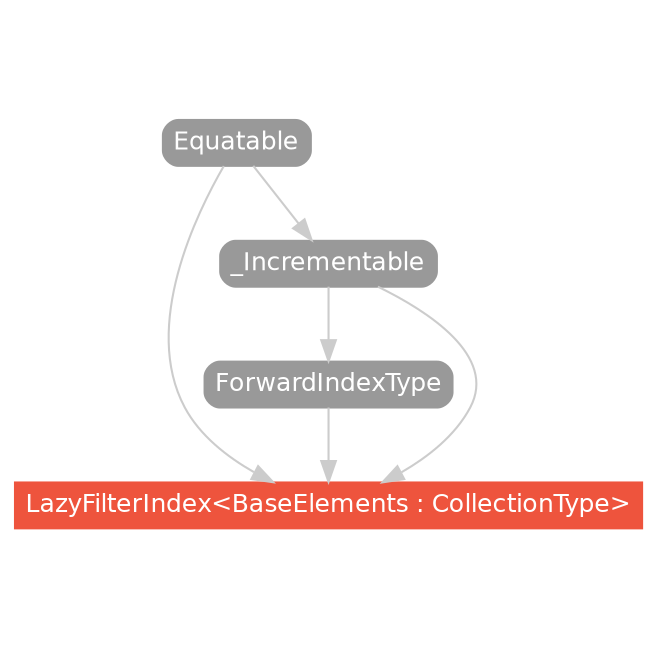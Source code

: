 strict digraph "LazyFilterIndex<BaseElements : CollectionType> - Type Hierarchy - SwiftDoc.org" {
    pad="0.1,0.8"
    node [shape=box, style="filled,rounded", color="#999999", fillcolor="#999999", fontcolor=white, fontname=Helvetica, fontnames="Helvetica,sansserif", fontsize=12, margin="0.07,0.05", height="0.3"]
    edge [color="#cccccc"]
    "Equatable" [URL="/protocol/Equatable/"]
    "ForwardIndexType" [URL="/protocol/ForwardIndexType/"]
    "LazyFilterIndex<BaseElements : CollectionType>" [URL="/type/LazyFilterIndex/", style="filled", fillcolor="#ee543d", color="#ee543d"]
    "_Incrementable" [URL="/protocol/_Incrementable/"]    "ForwardIndexType" -> "LazyFilterIndex<BaseElements : CollectionType>"
    "_Incrementable" -> "LazyFilterIndex<BaseElements : CollectionType>"
    "Equatable" -> "LazyFilterIndex<BaseElements : CollectionType>"
    "_Incrementable" -> "ForwardIndexType"
    "Equatable" -> "_Incrementable"
    "Equatable" -> "_Incrementable"
    subgraph Types {
        rank = max; "LazyFilterIndex<BaseElements : CollectionType>";
    }
}